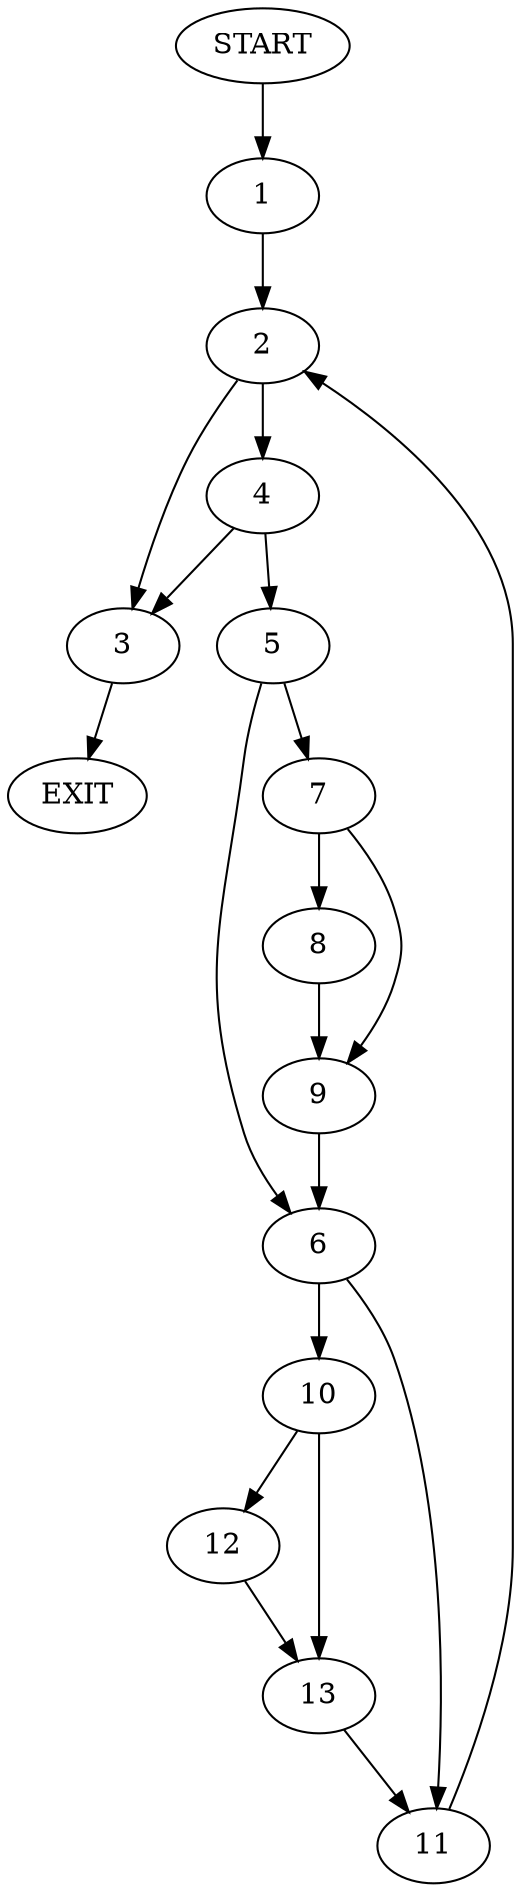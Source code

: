digraph {
0 [label="START"]
14 [label="EXIT"]
0 -> 1
1 -> 2
2 -> 3
2 -> 4
3 -> 14
4 -> 3
4 -> 5
5 -> 6
5 -> 7
7 -> 8
7 -> 9
6 -> 10
6 -> 11
8 -> 9
9 -> 6
11 -> 2
10 -> 12
10 -> 13
12 -> 13
13 -> 11
}
